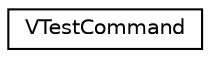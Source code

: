 digraph "Graphical Class Hierarchy"
{
  edge [fontname="Helvetica",fontsize="10",labelfontname="Helvetica",labelfontsize="10"];
  node [fontname="Helvetica",fontsize="10",shape=record];
  rankdir="LR";
  Node1 [label="VTestCommand",height=0.2,width=0.4,color="black", fillcolor="white", style="filled",URL="$struct_v_test_command.html"];
}

